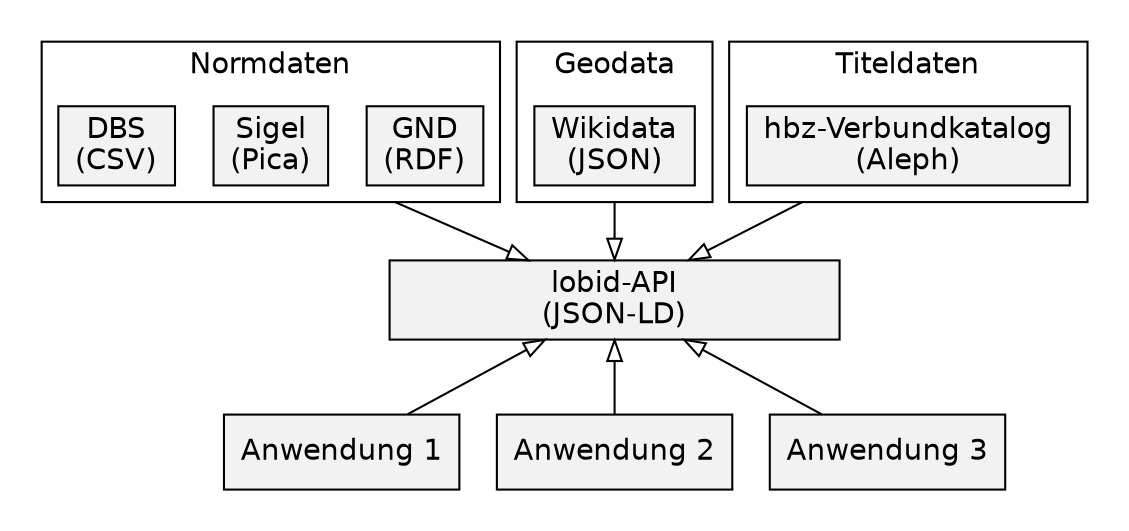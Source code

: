digraph data {
	compound=true
	node[shape=box style=filled fontname=helvetica fillcolor=gray95]
	graph [fillcolor=gray95 fontname=helvetica]
	edge[fontname=helvetica]
	edge[arrowhead=empty arrowtail=empty]
	rankdir=TD
	splines=false
	
	subgraph cluster_1{
	style=invis
	
	/*
	subgraph cluster_libs{
		style=invis
		libs [label="Libraries"]
	}
	*/
	
	subgraph cluster_title{
		style=solid
		label="Titeldaten"
		union [label="hbz-Verbundkatalog\n(Aleph)"]
	}
	
	subgraph cluster_geo{
		style=solid
		label="Geodata"
		wikidata[label="Wikidata\n(JSON)"]
	}
	
	subgraph cluster_auth{
		style=solid
		label="Normdaten"
		gnd[label="GND\n(RDF)"]
		sigel[label="Sigel\n(Pica)"]
		dbs[label="DBS\n(CSV)"]
	}
	
	
	
	api[label="lobid-API\n(JSON-LD)" width=3]
	
	//libs->union[lhead=cluster_title]
	//libs->sigel[lhead=cluster_auth]
	
	wikidata->api[ltail=cluster_geo]
	sigel->api[ltail=cluster_auth]
	union->api[ltail=cluster_title]
	
	app1[label="Anwendung 1"]
	app2[label="Anwendung 2"]
	app3[label="Anwendung 3"]
	
	api->app1[dir=back]
	api->app2[dir=back]
	api->app3[dir=back]
	}
} 